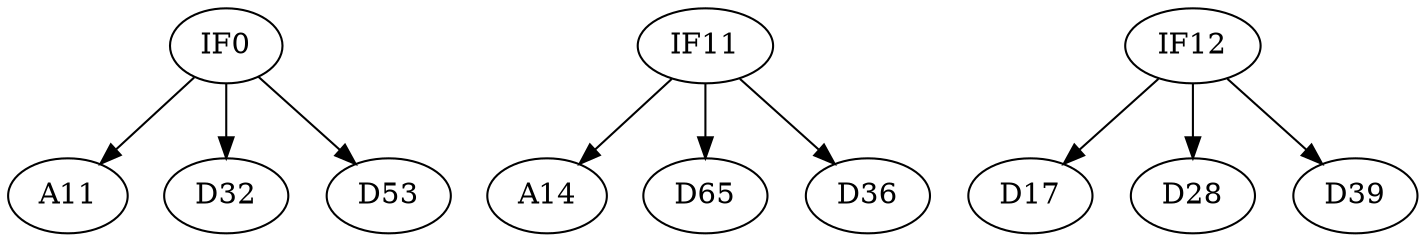 digraph T {
	IF0 -> A11;
	IF0 -> D32;
	IF0 -> D53;
	IF11 -> A14;
	IF11 -> D65;
	IF11 -> D36;
	IF12 -> D17;
	IF12 -> D28;
	IF12 -> D39;
}
